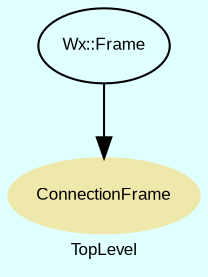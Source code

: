 digraph TopLevel {
    compound = true
    bgcolor = lightcyan1
    fontname = Arial
    fontsize = 8
    label = "TopLevel"
    node [
        fontname = Arial,
        fontsize = 8,
        color = black
    ]

    ConnectionFrame [
        fontcolor = black,
        URL = "classes/ConnectionFrame.html",
        shape = ellipse,
        color = palegoldenrod,
        style = filled,
        label = "ConnectionFrame"
    ]

    Wx__Frame [
        URL = "classes/Wx/Frame.html",
        label = "Wx::Frame"
    ]

    Wx__Frame -> ConnectionFrame [

    ]

}

